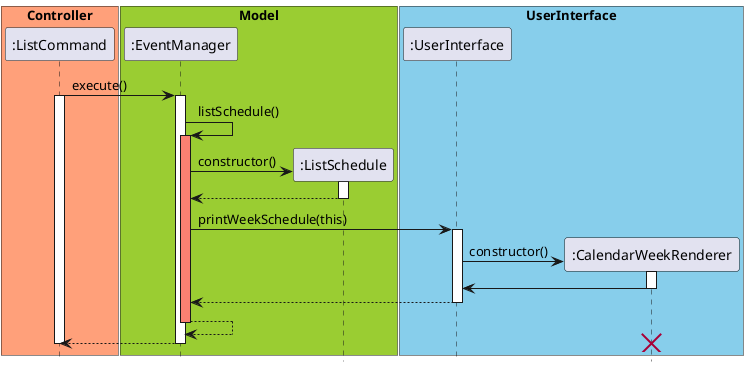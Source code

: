 @startuml
hide footbox

box "Controller" #LightSalmon
participant ":ListCommand"
end box

box "Model" #YellowGreen
participant ":EventManager"
participant ":ListSchedule"
end box

box "UserInterface" #skyblue
participant ":UserInterface"
participant ":CalendarWeekRenderer"
end box

":ListCommand" -> ":EventManager" : execute()
activate ":ListCommand"
activate ":EventManager"
":EventManager" -> ":EventManager" : listSchedule()
activate ":EventManager" #Salmon
":EventManager" -> ":ListSchedule"** : constructor()
activate ":ListSchedule"
":ListSchedule" --> ":EventManager"
deactivate ":ListSchedule"
":EventManager" -> ":UserInterface" : printWeekSchedule(this)
activate ":UserInterface"
":UserInterface" -> ":CalendarWeekRenderer"** : constructor()
activate ":CalendarWeekRenderer"
":CalendarWeekRenderer" -> ":UserInterface"
deactivate ":CalendarWeekRenderer"
":UserInterface" --> ":EventManager"
deactivate ":UserInterface"
":EventManager" --> ":EventManager"
deactivate ":EventManager"
":EventManager" --> ":ListCommand"
deactivate
deactivate ":ListCommand"
destroy ":CalendarWeekRenderer"

@enduml